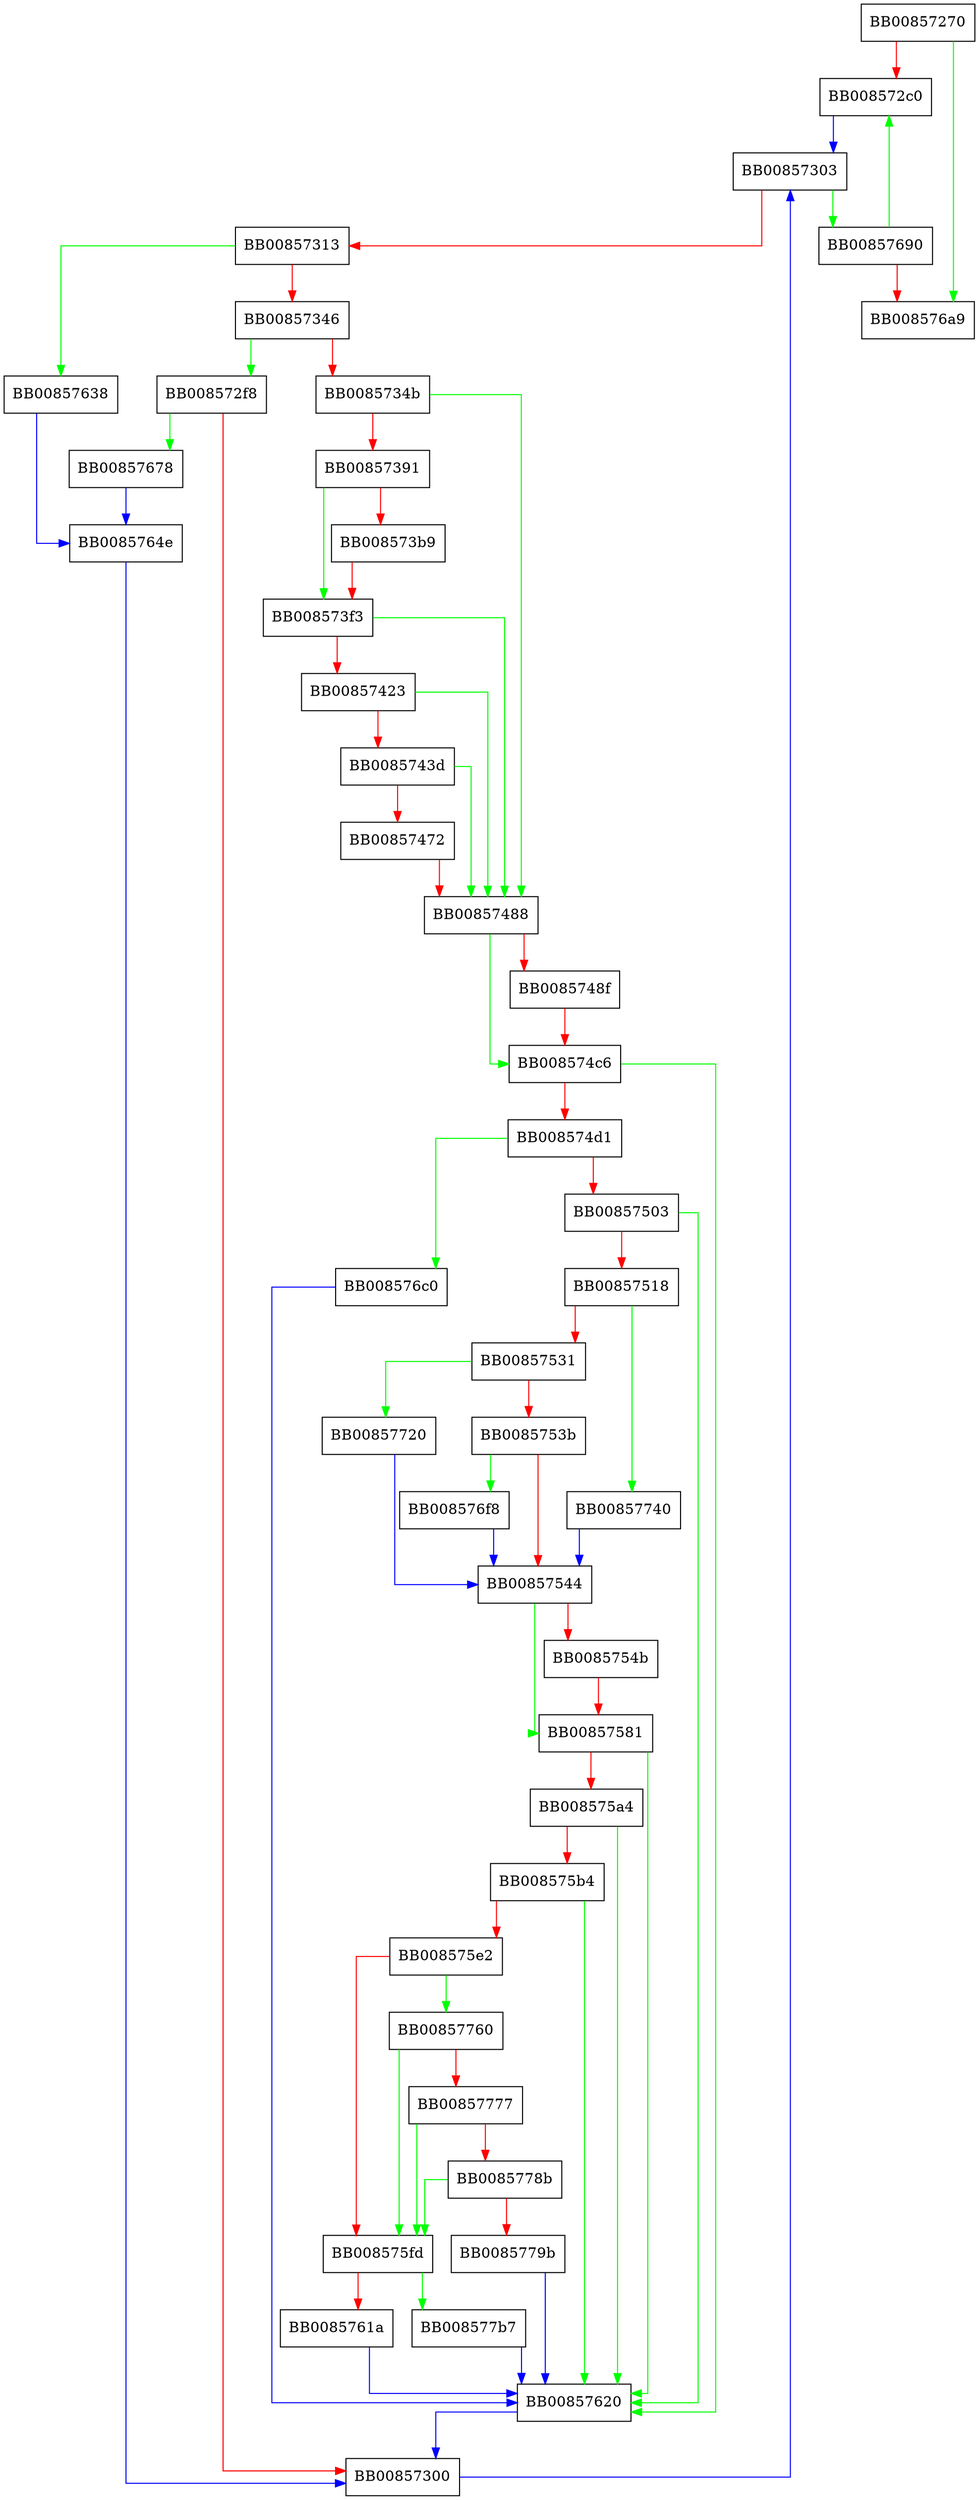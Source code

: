 digraph i2r_TARGETING_INFORMATION {
  node [shape="box"];
  graph [splines=ortho];
  BB00857270 -> BB008576a9 [color="green"];
  BB00857270 -> BB008572c0 [color="red"];
  BB008572c0 -> BB00857303 [color="blue"];
  BB008572f8 -> BB00857678 [color="green"];
  BB008572f8 -> BB00857300 [color="red"];
  BB00857300 -> BB00857303 [color="blue"];
  BB00857303 -> BB00857690 [color="green"];
  BB00857303 -> BB00857313 [color="red"];
  BB00857313 -> BB00857638 [color="green"];
  BB00857313 -> BB00857346 [color="red"];
  BB00857346 -> BB008572f8 [color="green"];
  BB00857346 -> BB0085734b [color="red"];
  BB0085734b -> BB00857488 [color="green"];
  BB0085734b -> BB00857391 [color="red"];
  BB00857391 -> BB008573f3 [color="green"];
  BB00857391 -> BB008573b9 [color="red"];
  BB008573b9 -> BB008573f3 [color="red"];
  BB008573f3 -> BB00857488 [color="green"];
  BB008573f3 -> BB00857423 [color="red"];
  BB00857423 -> BB00857488 [color="green"];
  BB00857423 -> BB0085743d [color="red"];
  BB0085743d -> BB00857488 [color="green"];
  BB0085743d -> BB00857472 [color="red"];
  BB00857472 -> BB00857488 [color="red"];
  BB00857488 -> BB008574c6 [color="green"];
  BB00857488 -> BB0085748f [color="red"];
  BB0085748f -> BB008574c6 [color="red"];
  BB008574c6 -> BB00857620 [color="green"];
  BB008574c6 -> BB008574d1 [color="red"];
  BB008574d1 -> BB008576c0 [color="green"];
  BB008574d1 -> BB00857503 [color="red"];
  BB00857503 -> BB00857620 [color="green"];
  BB00857503 -> BB00857518 [color="red"];
  BB00857518 -> BB00857740 [color="green"];
  BB00857518 -> BB00857531 [color="red"];
  BB00857531 -> BB00857720 [color="green"];
  BB00857531 -> BB0085753b [color="red"];
  BB0085753b -> BB008576f8 [color="green"];
  BB0085753b -> BB00857544 [color="red"];
  BB00857544 -> BB00857581 [color="green"];
  BB00857544 -> BB0085754b [color="red"];
  BB0085754b -> BB00857581 [color="red"];
  BB00857581 -> BB00857620 [color="green"];
  BB00857581 -> BB008575a4 [color="red"];
  BB008575a4 -> BB00857620 [color="green"];
  BB008575a4 -> BB008575b4 [color="red"];
  BB008575b4 -> BB00857620 [color="green"];
  BB008575b4 -> BB008575e2 [color="red"];
  BB008575e2 -> BB00857760 [color="green"];
  BB008575e2 -> BB008575fd [color="red"];
  BB008575fd -> BB008577b7 [color="green"];
  BB008575fd -> BB0085761a [color="red"];
  BB0085761a -> BB00857620 [color="blue"];
  BB00857620 -> BB00857300 [color="blue"];
  BB00857638 -> BB0085764e [color="blue"];
  BB0085764e -> BB00857300 [color="blue"];
  BB00857678 -> BB0085764e [color="blue"];
  BB00857690 -> BB008572c0 [color="green"];
  BB00857690 -> BB008576a9 [color="red"];
  BB008576c0 -> BB00857620 [color="blue"];
  BB008576f8 -> BB00857544 [color="blue"];
  BB00857720 -> BB00857544 [color="blue"];
  BB00857740 -> BB00857544 [color="blue"];
  BB00857760 -> BB008575fd [color="green"];
  BB00857760 -> BB00857777 [color="red"];
  BB00857777 -> BB008575fd [color="green"];
  BB00857777 -> BB0085778b [color="red"];
  BB0085778b -> BB008575fd [color="green"];
  BB0085778b -> BB0085779b [color="red"];
  BB0085779b -> BB00857620 [color="blue"];
  BB008577b7 -> BB00857620 [color="blue"];
}